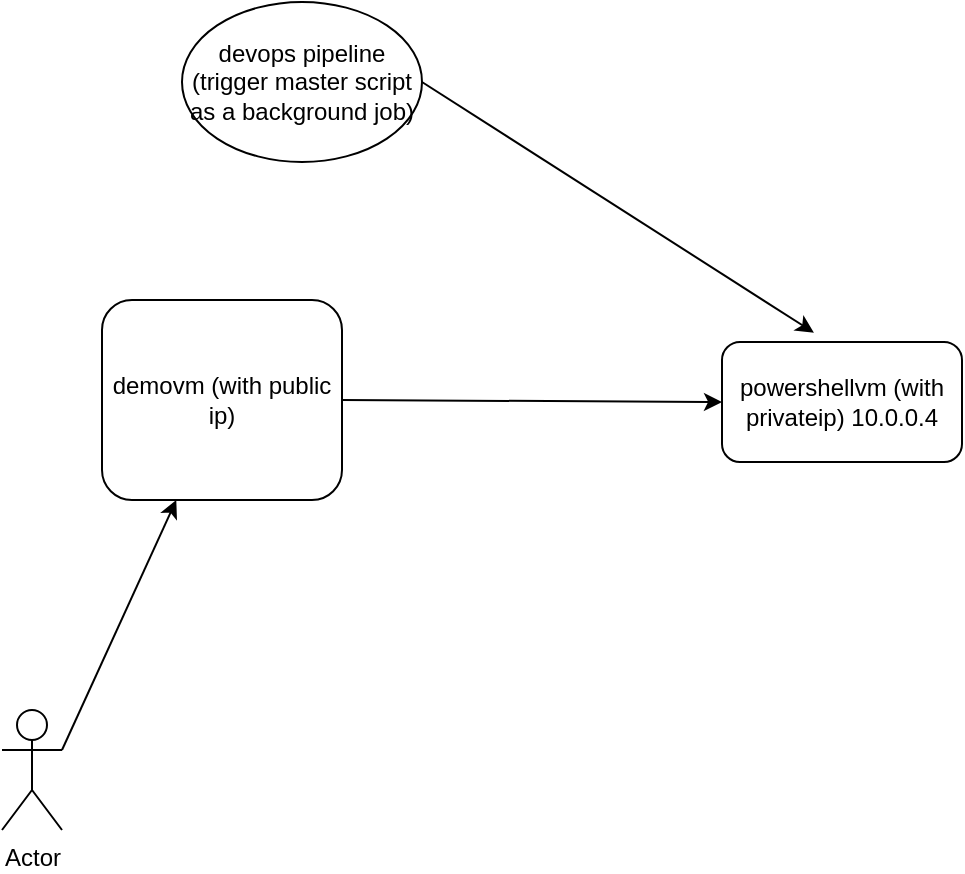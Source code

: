 <mxfile version="20.5.3" type="device"><diagram id="I-VfhAyMk2yGqiXyID0s" name="Page-1"><mxGraphModel dx="1022" dy="428" grid="1" gridSize="10" guides="1" tooltips="1" connect="1" arrows="1" fold="1" page="1" pageScale="1" pageWidth="1169" pageHeight="827" math="0" shadow="0"><root><mxCell id="0"/><mxCell id="1" parent="0"/><mxCell id="ghgRVoeRs3IM56WGzBde-1" value="powershellvm (with privateip) 10.0.0.4" style="rounded=1;whiteSpace=wrap;html=1;" vertex="1" parent="1"><mxGeometry x="460" y="200" width="120" height="60" as="geometry"/></mxCell><mxCell id="ghgRVoeRs3IM56WGzBde-2" value="demovm (with public ip)" style="rounded=1;whiteSpace=wrap;html=1;" vertex="1" parent="1"><mxGeometry x="150" y="179" width="120" height="100" as="geometry"/></mxCell><mxCell id="ghgRVoeRs3IM56WGzBde-3" value="" style="endArrow=classic;html=1;rounded=0;entryX=0;entryY=0.5;entryDx=0;entryDy=0;exitX=1;exitY=0.5;exitDx=0;exitDy=0;" edge="1" parent="1" source="ghgRVoeRs3IM56WGzBde-2" target="ghgRVoeRs3IM56WGzBde-1"><mxGeometry width="50" height="50" relative="1" as="geometry"><mxPoint x="230" y="280" as="sourcePoint"/><mxPoint x="550" y="190" as="targetPoint"/></mxGeometry></mxCell><mxCell id="ghgRVoeRs3IM56WGzBde-4" value="devops pipeline (trigger master script as a background job)" style="ellipse;whiteSpace=wrap;html=1;" vertex="1" parent="1"><mxGeometry x="190" y="30" width="120" height="80" as="geometry"/></mxCell><mxCell id="ghgRVoeRs3IM56WGzBde-5" value="" style="endArrow=classic;html=1;rounded=0;exitX=1;exitY=0.5;exitDx=0;exitDy=0;entryX=0.383;entryY=-0.078;entryDx=0;entryDy=0;entryPerimeter=0;" edge="1" parent="1" source="ghgRVoeRs3IM56WGzBde-4" target="ghgRVoeRs3IM56WGzBde-1"><mxGeometry width="50" height="50" relative="1" as="geometry"><mxPoint x="500" y="210" as="sourcePoint"/><mxPoint x="550" y="160" as="targetPoint"/></mxGeometry></mxCell><mxCell id="ghgRVoeRs3IM56WGzBde-7" value="Actor" style="shape=umlActor;verticalLabelPosition=bottom;verticalAlign=top;html=1;outlineConnect=0;" vertex="1" parent="1"><mxGeometry x="100" y="384" width="30" height="60" as="geometry"/></mxCell><mxCell id="ghgRVoeRs3IM56WGzBde-8" value="" style="endArrow=classic;html=1;rounded=0;exitX=1;exitY=0.333;exitDx=0;exitDy=0;exitPerimeter=0;" edge="1" parent="1" source="ghgRVoeRs3IM56WGzBde-7" target="ghgRVoeRs3IM56WGzBde-2"><mxGeometry width="50" height="50" relative="1" as="geometry"><mxPoint x="500" y="360" as="sourcePoint"/><mxPoint x="550" y="310" as="targetPoint"/></mxGeometry></mxCell></root></mxGraphModel></diagram></mxfile>